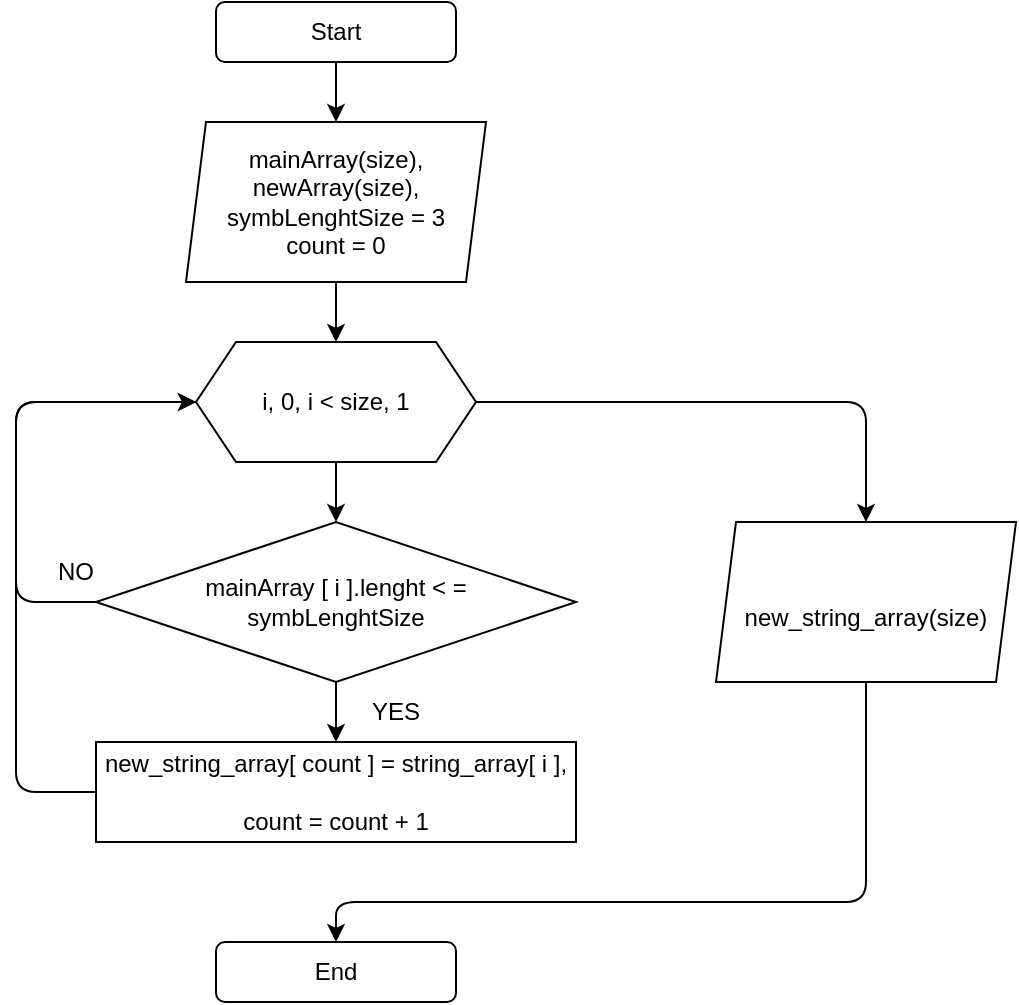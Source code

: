 <mxfile>
    <diagram id="7wAKfgLFKyRpH0mr6tJ_" name="Страница 1">
        <mxGraphModel dx="878" dy="248" grid="1" gridSize="10" guides="1" tooltips="1" connect="1" arrows="1" fold="1" page="1" pageScale="1" pageWidth="827" pageHeight="1169" math="0" shadow="0">
            <root>
                <mxCell id="0"/>
                <mxCell id="1" parent="0"/>
                <mxCell id="4" value="" style="edgeStyle=none;html=1;" edge="1" parent="1" source="2" target="3">
                    <mxGeometry relative="1" as="geometry"/>
                </mxCell>
                <mxCell id="2" value="Start" style="rounded=1;whiteSpace=wrap;html=1;" vertex="1" parent="1">
                    <mxGeometry x="330" y="10" width="120" height="30" as="geometry"/>
                </mxCell>
                <mxCell id="6" value="" style="edgeStyle=none;html=1;" edge="1" parent="1" source="3" target="5">
                    <mxGeometry relative="1" as="geometry"/>
                </mxCell>
                <mxCell id="3" value="mainArray(size),&lt;br&gt;newArray(size),&lt;br&gt;symbLenghtSize = 3&lt;br&gt;count = 0" style="shape=parallelogram;perimeter=parallelogramPerimeter;whiteSpace=wrap;html=1;fixedSize=1;rounded=1;size=10;arcSize=0;" vertex="1" parent="1">
                    <mxGeometry x="315" y="70" width="150" height="80" as="geometry"/>
                </mxCell>
                <mxCell id="8" value="" style="edgeStyle=none;html=1;" edge="1" parent="1" source="5" target="7">
                    <mxGeometry relative="1" as="geometry"/>
                </mxCell>
                <mxCell id="19" value="" style="edgeStyle=none;html=1;entryX=0.5;entryY=0;entryDx=0;entryDy=0;" edge="1" parent="1" source="5" target="20">
                    <mxGeometry relative="1" as="geometry">
                        <mxPoint x="550" y="210.0" as="targetPoint"/>
                        <Array as="points">
                            <mxPoint x="655" y="210"/>
                        </Array>
                    </mxGeometry>
                </mxCell>
                <mxCell id="5" value="i, 0, i &amp;lt; size, 1" style="shape=hexagon;perimeter=hexagonPerimeter2;whiteSpace=wrap;html=1;fixedSize=1;rounded=1;arcSize=0;" vertex="1" parent="1">
                    <mxGeometry x="320" y="180" width="140" height="60" as="geometry"/>
                </mxCell>
                <mxCell id="13" value="" style="edgeStyle=none;html=1;" edge="1" parent="1" source="7" target="12">
                    <mxGeometry relative="1" as="geometry"/>
                </mxCell>
                <mxCell id="15" style="edgeStyle=none;html=1;exitX=0;exitY=0.5;exitDx=0;exitDy=0;" edge="1" parent="1" source="7">
                    <mxGeometry relative="1" as="geometry">
                        <mxPoint x="320" y="210.0" as="targetPoint"/>
                        <Array as="points">
                            <mxPoint x="230" y="310"/>
                            <mxPoint x="230" y="210"/>
                        </Array>
                    </mxGeometry>
                </mxCell>
                <mxCell id="7" value="&lt;span&gt;mainArray [ i ].lenght &amp;lt; =&lt;/span&gt;&lt;br&gt;&lt;span&gt;symbLenghtSize&lt;/span&gt;" style="rhombus;whiteSpace=wrap;html=1;rounded=1;arcSize=0;" vertex="1" parent="1">
                    <mxGeometry x="270" y="270" width="240" height="80" as="geometry"/>
                </mxCell>
                <mxCell id="14" style="edgeStyle=none;html=1;exitX=0;exitY=0.5;exitDx=0;exitDy=0;entryX=0;entryY=0.5;entryDx=0;entryDy=0;" edge="1" parent="1" source="12" target="5">
                    <mxGeometry relative="1" as="geometry">
                        <Array as="points">
                            <mxPoint x="230" y="405"/>
                            <mxPoint x="230" y="210"/>
                        </Array>
                    </mxGeometry>
                </mxCell>
                <mxCell id="12" value="&lt;span&gt;new_string_array[ count ] =&amp;nbsp;&lt;/span&gt;string_array[ i ],&lt;br&gt;&lt;br&gt;count = count + 1" style="whiteSpace=wrap;html=1;rounded=1;arcSize=0;" vertex="1" parent="1">
                    <mxGeometry x="270" y="380" width="240" height="50" as="geometry"/>
                </mxCell>
                <mxCell id="16" value="NO" style="text;html=1;strokeColor=none;fillColor=none;align=center;verticalAlign=middle;whiteSpace=wrap;rounded=0;" vertex="1" parent="1">
                    <mxGeometry x="230" y="280" width="60" height="30" as="geometry"/>
                </mxCell>
                <mxCell id="17" value="YES" style="text;html=1;strokeColor=none;fillColor=none;align=center;verticalAlign=middle;whiteSpace=wrap;rounded=0;" vertex="1" parent="1">
                    <mxGeometry x="390" y="350" width="60" height="30" as="geometry"/>
                </mxCell>
                <mxCell id="22" value="" style="edgeStyle=none;html=1;entryX=0.5;entryY=0;entryDx=0;entryDy=0;" edge="1" parent="1" source="20" target="23">
                    <mxGeometry relative="1" as="geometry">
                        <mxPoint x="625" y="340" as="targetPoint"/>
                        <Array as="points">
                            <mxPoint x="655" y="460"/>
                            <mxPoint x="390" y="460"/>
                        </Array>
                    </mxGeometry>
                </mxCell>
                <mxCell id="20" value="&lt;br&gt;new_string_array(size)" style="shape=parallelogram;perimeter=parallelogramPerimeter;whiteSpace=wrap;html=1;fixedSize=1;rounded=1;size=10;arcSize=0;" vertex="1" parent="1">
                    <mxGeometry x="580" y="270" width="150" height="80" as="geometry"/>
                </mxCell>
                <mxCell id="23" value="End" style="rounded=1;whiteSpace=wrap;html=1;" vertex="1" parent="1">
                    <mxGeometry x="330" y="480" width="120" height="30" as="geometry"/>
                </mxCell>
            </root>
        </mxGraphModel>
    </diagram>
</mxfile>